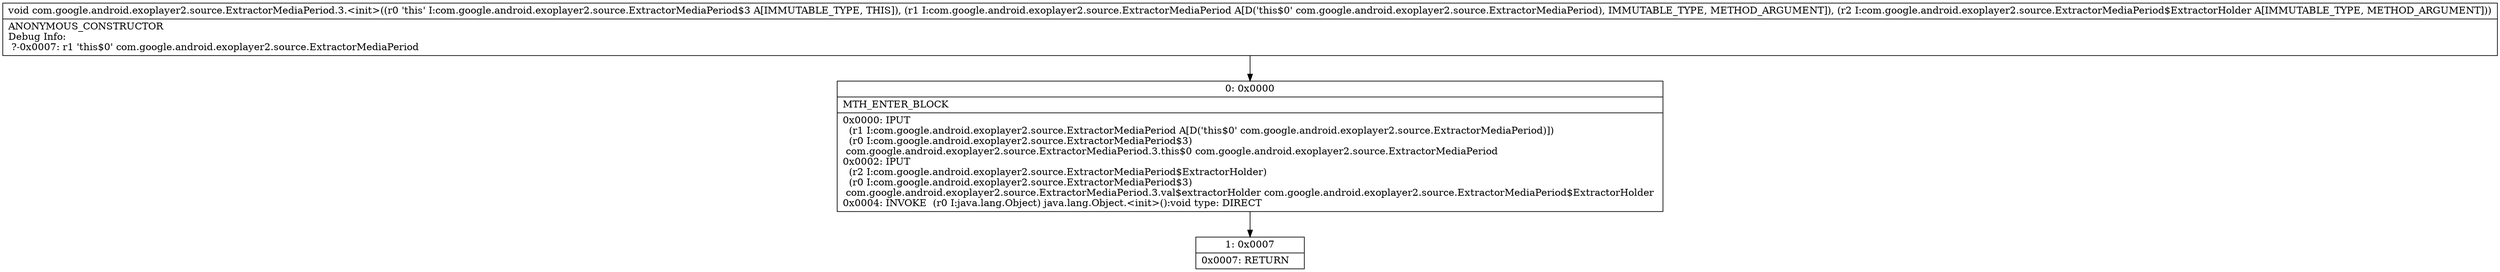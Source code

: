 digraph "CFG forcom.google.android.exoplayer2.source.ExtractorMediaPeriod.3.\<init\>(Lcom\/google\/android\/exoplayer2\/source\/ExtractorMediaPeriod;Lcom\/google\/android\/exoplayer2\/source\/ExtractorMediaPeriod$ExtractorHolder;)V" {
Node_0 [shape=record,label="{0\:\ 0x0000|MTH_ENTER_BLOCK\l|0x0000: IPUT  \l  (r1 I:com.google.android.exoplayer2.source.ExtractorMediaPeriod A[D('this$0' com.google.android.exoplayer2.source.ExtractorMediaPeriod)])\l  (r0 I:com.google.android.exoplayer2.source.ExtractorMediaPeriod$3)\l com.google.android.exoplayer2.source.ExtractorMediaPeriod.3.this$0 com.google.android.exoplayer2.source.ExtractorMediaPeriod \l0x0002: IPUT  \l  (r2 I:com.google.android.exoplayer2.source.ExtractorMediaPeriod$ExtractorHolder)\l  (r0 I:com.google.android.exoplayer2.source.ExtractorMediaPeriod$3)\l com.google.android.exoplayer2.source.ExtractorMediaPeriod.3.val$extractorHolder com.google.android.exoplayer2.source.ExtractorMediaPeriod$ExtractorHolder \l0x0004: INVOKE  (r0 I:java.lang.Object) java.lang.Object.\<init\>():void type: DIRECT \l}"];
Node_1 [shape=record,label="{1\:\ 0x0007|0x0007: RETURN   \l}"];
MethodNode[shape=record,label="{void com.google.android.exoplayer2.source.ExtractorMediaPeriod.3.\<init\>((r0 'this' I:com.google.android.exoplayer2.source.ExtractorMediaPeriod$3 A[IMMUTABLE_TYPE, THIS]), (r1 I:com.google.android.exoplayer2.source.ExtractorMediaPeriod A[D('this$0' com.google.android.exoplayer2.source.ExtractorMediaPeriod), IMMUTABLE_TYPE, METHOD_ARGUMENT]), (r2 I:com.google.android.exoplayer2.source.ExtractorMediaPeriod$ExtractorHolder A[IMMUTABLE_TYPE, METHOD_ARGUMENT]))  | ANONYMOUS_CONSTRUCTOR\lDebug Info:\l  ?\-0x0007: r1 'this$0' com.google.android.exoplayer2.source.ExtractorMediaPeriod\l}"];
MethodNode -> Node_0;
Node_0 -> Node_1;
}

